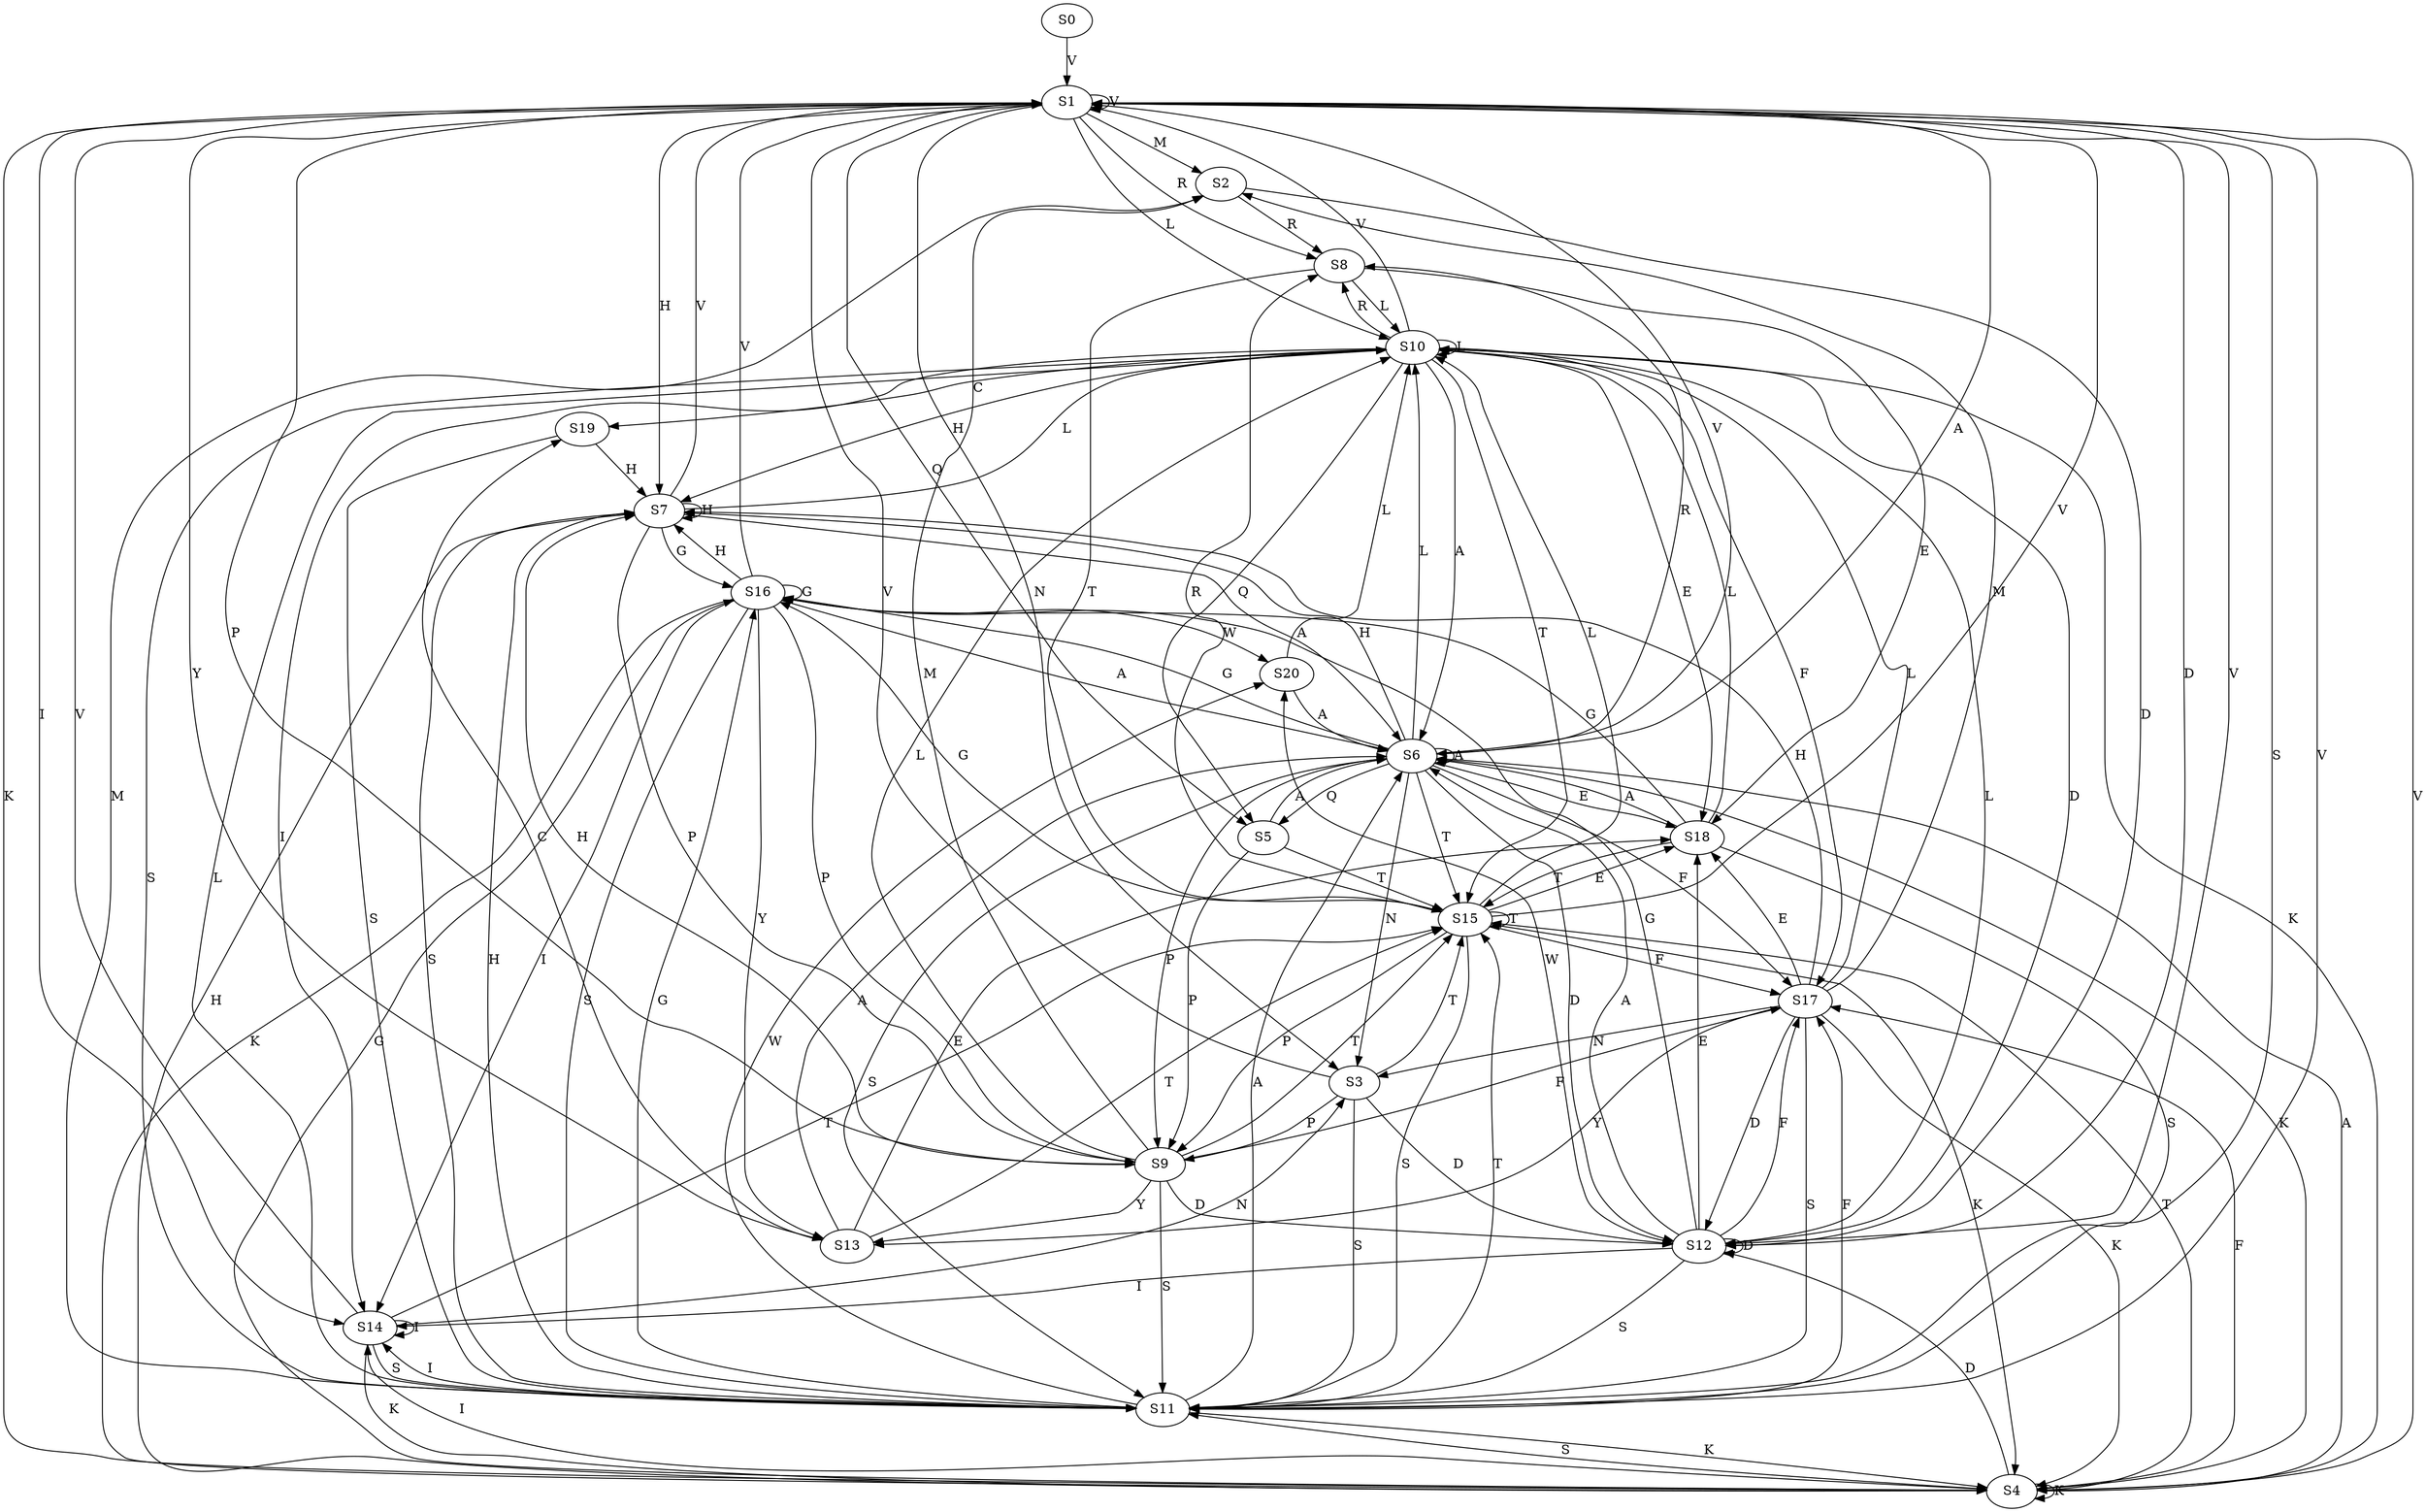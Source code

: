 strict digraph  {
	S0 -> S1 [ label = V ];
	S1 -> S2 [ label = M ];
	S1 -> S3 [ label = N ];
	S1 -> S4 [ label = K ];
	S1 -> S5 [ label = Q ];
	S1 -> S6 [ label = A ];
	S1 -> S7 [ label = H ];
	S1 -> S8 [ label = R ];
	S1 -> S9 [ label = P ];
	S1 -> S10 [ label = L ];
	S1 -> S11 [ label = S ];
	S1 -> S12 [ label = D ];
	S1 -> S1 [ label = V ];
	S1 -> S13 [ label = Y ];
	S1 -> S14 [ label = I ];
	S2 -> S8 [ label = R ];
	S2 -> S12 [ label = D ];
	S3 -> S15 [ label = T ];
	S3 -> S9 [ label = P ];
	S3 -> S1 [ label = V ];
	S3 -> S11 [ label = S ];
	S3 -> S12 [ label = D ];
	S4 -> S12 [ label = D ];
	S4 -> S1 [ label = V ];
	S4 -> S16 [ label = G ];
	S4 -> S15 [ label = T ];
	S4 -> S4 [ label = K ];
	S4 -> S7 [ label = H ];
	S4 -> S17 [ label = F ];
	S4 -> S14 [ label = I ];
	S4 -> S11 [ label = S ];
	S4 -> S6 [ label = A ];
	S5 -> S6 [ label = A ];
	S5 -> S15 [ label = T ];
	S5 -> S9 [ label = P ];
	S6 -> S9 [ label = P ];
	S6 -> S4 [ label = K ];
	S6 -> S6 [ label = A ];
	S6 -> S16 [ label = G ];
	S6 -> S7 [ label = H ];
	S6 -> S18 [ label = E ];
	S6 -> S11 [ label = S ];
	S6 -> S1 [ label = V ];
	S6 -> S12 [ label = D ];
	S6 -> S3 [ label = N ];
	S6 -> S10 [ label = L ];
	S6 -> S17 [ label = F ];
	S6 -> S5 [ label = Q ];
	S6 -> S8 [ label = R ];
	S6 -> S15 [ label = T ];
	S7 -> S6 [ label = A ];
	S7 -> S9 [ label = P ];
	S7 -> S11 [ label = S ];
	S7 -> S16 [ label = G ];
	S7 -> S10 [ label = L ];
	S7 -> S1 [ label = V ];
	S7 -> S7 [ label = H ];
	S8 -> S18 [ label = E ];
	S8 -> S10 [ label = L ];
	S8 -> S15 [ label = T ];
	S9 -> S11 [ label = S ];
	S9 -> S17 [ label = F ];
	S9 -> S2 [ label = M ];
	S9 -> S12 [ label = D ];
	S9 -> S10 [ label = L ];
	S9 -> S15 [ label = T ];
	S9 -> S7 [ label = H ];
	S9 -> S13 [ label = Y ];
	S10 -> S1 [ label = V ];
	S10 -> S6 [ label = A ];
	S10 -> S17 [ label = F ];
	S10 -> S12 [ label = D ];
	S10 -> S4 [ label = K ];
	S10 -> S10 [ label = L ];
	S10 -> S19 [ label = C ];
	S10 -> S15 [ label = T ];
	S10 -> S7 [ label = H ];
	S10 -> S11 [ label = S ];
	S10 -> S14 [ label = I ];
	S10 -> S8 [ label = R ];
	S10 -> S5 [ label = Q ];
	S10 -> S18 [ label = E ];
	S11 -> S10 [ label = L ];
	S11 -> S16 [ label = G ];
	S11 -> S6 [ label = A ];
	S11 -> S4 [ label = K ];
	S11 -> S1 [ label = V ];
	S11 -> S2 [ label = M ];
	S11 -> S20 [ label = W ];
	S11 -> S14 [ label = I ];
	S11 -> S17 [ label = F ];
	S11 -> S7 [ label = H ];
	S11 -> S15 [ label = T ];
	S12 -> S6 [ label = A ];
	S12 -> S17 [ label = F ];
	S12 -> S1 [ label = V ];
	S12 -> S12 [ label = D ];
	S12 -> S11 [ label = S ];
	S12 -> S10 [ label = L ];
	S12 -> S18 [ label = E ];
	S12 -> S16 [ label = G ];
	S12 -> S14 [ label = I ];
	S12 -> S20 [ label = W ];
	S13 -> S18 [ label = E ];
	S13 -> S15 [ label = T ];
	S13 -> S19 [ label = C ];
	S13 -> S6 [ label = A ];
	S14 -> S3 [ label = N ];
	S14 -> S4 [ label = K ];
	S14 -> S15 [ label = T ];
	S14 -> S14 [ label = I ];
	S14 -> S1 [ label = V ];
	S14 -> S11 [ label = S ];
	S15 -> S4 [ label = K ];
	S15 -> S9 [ label = P ];
	S15 -> S15 [ label = T ];
	S15 -> S10 [ label = L ];
	S15 -> S1 [ label = V ];
	S15 -> S17 [ label = F ];
	S15 -> S8 [ label = R ];
	S15 -> S11 [ label = S ];
	S15 -> S16 [ label = G ];
	S15 -> S18 [ label = E ];
	S16 -> S20 [ label = W ];
	S16 -> S1 [ label = V ];
	S16 -> S6 [ label = A ];
	S16 -> S13 [ label = Y ];
	S16 -> S7 [ label = H ];
	S16 -> S4 [ label = K ];
	S16 -> S11 [ label = S ];
	S16 -> S14 [ label = I ];
	S16 -> S16 [ label = G ];
	S16 -> S9 [ label = P ];
	S17 -> S2 [ label = M ];
	S17 -> S11 [ label = S ];
	S17 -> S13 [ label = Y ];
	S17 -> S7 [ label = H ];
	S17 -> S3 [ label = N ];
	S17 -> S18 [ label = E ];
	S17 -> S4 [ label = K ];
	S17 -> S12 [ label = D ];
	S17 -> S10 [ label = L ];
	S18 -> S16 [ label = G ];
	S18 -> S6 [ label = A ];
	S18 -> S10 [ label = L ];
	S18 -> S15 [ label = T ];
	S18 -> S11 [ label = S ];
	S19 -> S7 [ label = H ];
	S19 -> S11 [ label = S ];
	S20 -> S6 [ label = A ];
	S20 -> S10 [ label = L ];
}
